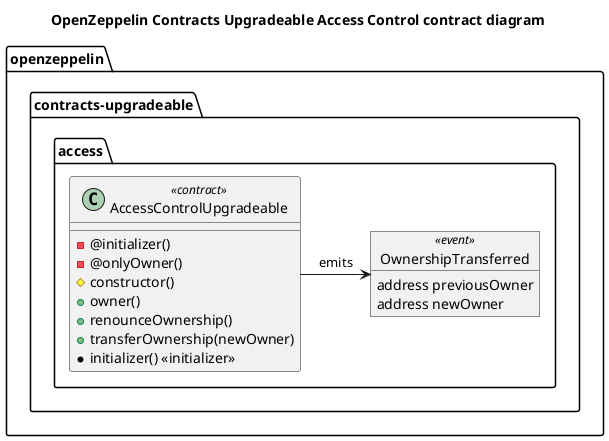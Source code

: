 @startuml OpenZeppelin Contracts Upgradeable Access Control contract diagram
title OpenZeppelin Contracts Upgradeable Access Control contract diagram

!startsub AccessControlUpgradeableContract
package openzeppelin {
  package contracts-upgradeable {
    package access {
      object OwnershipTransferred<<event>> {
        address previousOwner
        address newOwner
      }
      class AccessControlUpgradeable<<contract>> {
        -@initializer()
        -@onlyOwner()
        #constructor()
        +owner()
        +renounceOwnership()
        +transferOwnership(newOwner)
        *initializer() <<initializer>>
      }

      AccessControlUpgradeable -> OwnershipTransferred : emits
    }
  }
}
!endsub

@enduml